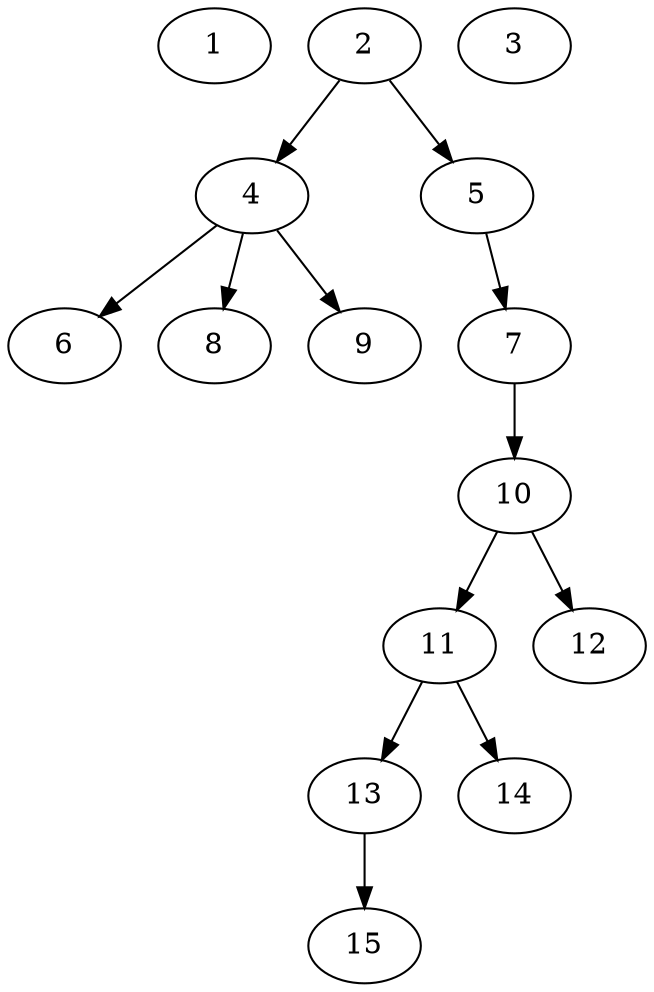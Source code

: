 // DAG (tier=1-easy, mode=compute, n=15, ccr=0.287, fat=0.415, density=0.331, regular=0.642, jump=0.049, mindata=262144, maxdata=2097152)
// DAG automatically generated by daggen at Sun Aug 24 16:33:32 2025
// /home/ermia/Project/Environments/daggen/bin/daggen --dot --ccr 0.287 --fat 0.415 --regular 0.642 --density 0.331 --jump 0.049 --mindata 262144 --maxdata 2097152 -n 15 
digraph G {
  1 [size="433344396453216256", alpha="0.02", expect_size="216672198226608128"]
  2 [size="7552424356194811904", alpha="0.17", expect_size="3776212178097405952"]
  2 -> 4 [size ="30795049730048"]
  2 -> 5 [size ="30795049730048"]
  3 [size="17808386009728656", alpha="0.04", expect_size="8904193004864328"]
  4 [size="109357988065574912", alpha="0.18", expect_size="54678994032787456"]
  4 -> 6 [size ="1829463130112"]
  4 -> 8 [size ="1829463130112"]
  4 -> 9 [size ="1829463130112"]
  5 [size="10279534695770832", alpha="0.13", expect_size="5139767347885416"]
  5 -> 7 [size ="4264508260352"]
  6 [size="193662357078016000", alpha="0.09", expect_size="96831178539008000"]
  7 [size="46607279741843072", alpha="0.20", expect_size="23303639870921536"]
  7 -> 10 [size ="34739113164800"]
  8 [size="596356107790421", alpha="0.16", expect_size="298178053895210"]
  9 [size="153119655302886", alpha="0.06", expect_size="76559827651443"]
  10 [size="401052847923200", alpha="0.09", expect_size="200526423961600"]
  10 -> 11 [size ="13743895347200"]
  10 -> 12 [size ="13743895347200"]
  11 [size="5268046478491663", alpha="0.12", expect_size="2634023239245831"]
  11 -> 13 [size ="11248821338112"]
  11 -> 14 [size ="11248821338112"]
  12 [size="838253220015456", alpha="0.05", expect_size="419126610007728"]
  13 [size="397441490294407168", alpha="0.09", expect_size="198720745147203584"]
  13 -> 15 [size ="4324528750592"]
  14 [size="2194243073989410816", alpha="0.11", expect_size="1097121536994705408"]
  15 [size="611735186635227136", alpha="0.17", expect_size="305867593317613568"]
}